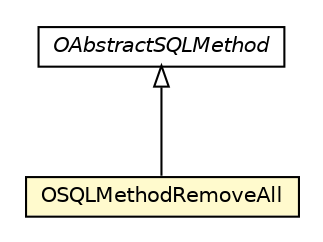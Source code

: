 #!/usr/local/bin/dot
#
# Class diagram 
# Generated by UMLGraph version R5_6-24-gf6e263 (http://www.umlgraph.org/)
#

digraph G {
	edge [fontname="Helvetica",fontsize=10,labelfontname="Helvetica",labelfontsize=10];
	node [fontname="Helvetica",fontsize=10,shape=plaintext];
	nodesep=0.25;
	ranksep=0.5;
	// com.orientechnologies.orient.core.sql.method.misc.OSQLMethodRemoveAll
	c3498200 [label=<<table title="com.orientechnologies.orient.core.sql.method.misc.OSQLMethodRemoveAll" border="0" cellborder="1" cellspacing="0" cellpadding="2" port="p" bgcolor="lemonChiffon" href="./OSQLMethodRemoveAll.html">
		<tr><td><table border="0" cellspacing="0" cellpadding="1">
<tr><td align="center" balign="center"> OSQLMethodRemoveAll </td></tr>
		</table></td></tr>
		</table>>, URL="./OSQLMethodRemoveAll.html", fontname="Helvetica", fontcolor="black", fontsize=10.0];
	// com.orientechnologies.orient.core.sql.method.misc.OAbstractSQLMethod
	c3498203 [label=<<table title="com.orientechnologies.orient.core.sql.method.misc.OAbstractSQLMethod" border="0" cellborder="1" cellspacing="0" cellpadding="2" port="p" href="./OAbstractSQLMethod.html">
		<tr><td><table border="0" cellspacing="0" cellpadding="1">
<tr><td align="center" balign="center"><font face="Helvetica-Oblique"> OAbstractSQLMethod </font></td></tr>
		</table></td></tr>
		</table>>, URL="./OAbstractSQLMethod.html", fontname="Helvetica", fontcolor="black", fontsize=10.0];
	//com.orientechnologies.orient.core.sql.method.misc.OSQLMethodRemoveAll extends com.orientechnologies.orient.core.sql.method.misc.OAbstractSQLMethod
	c3498203:p -> c3498200:p [dir=back,arrowtail=empty];
}


